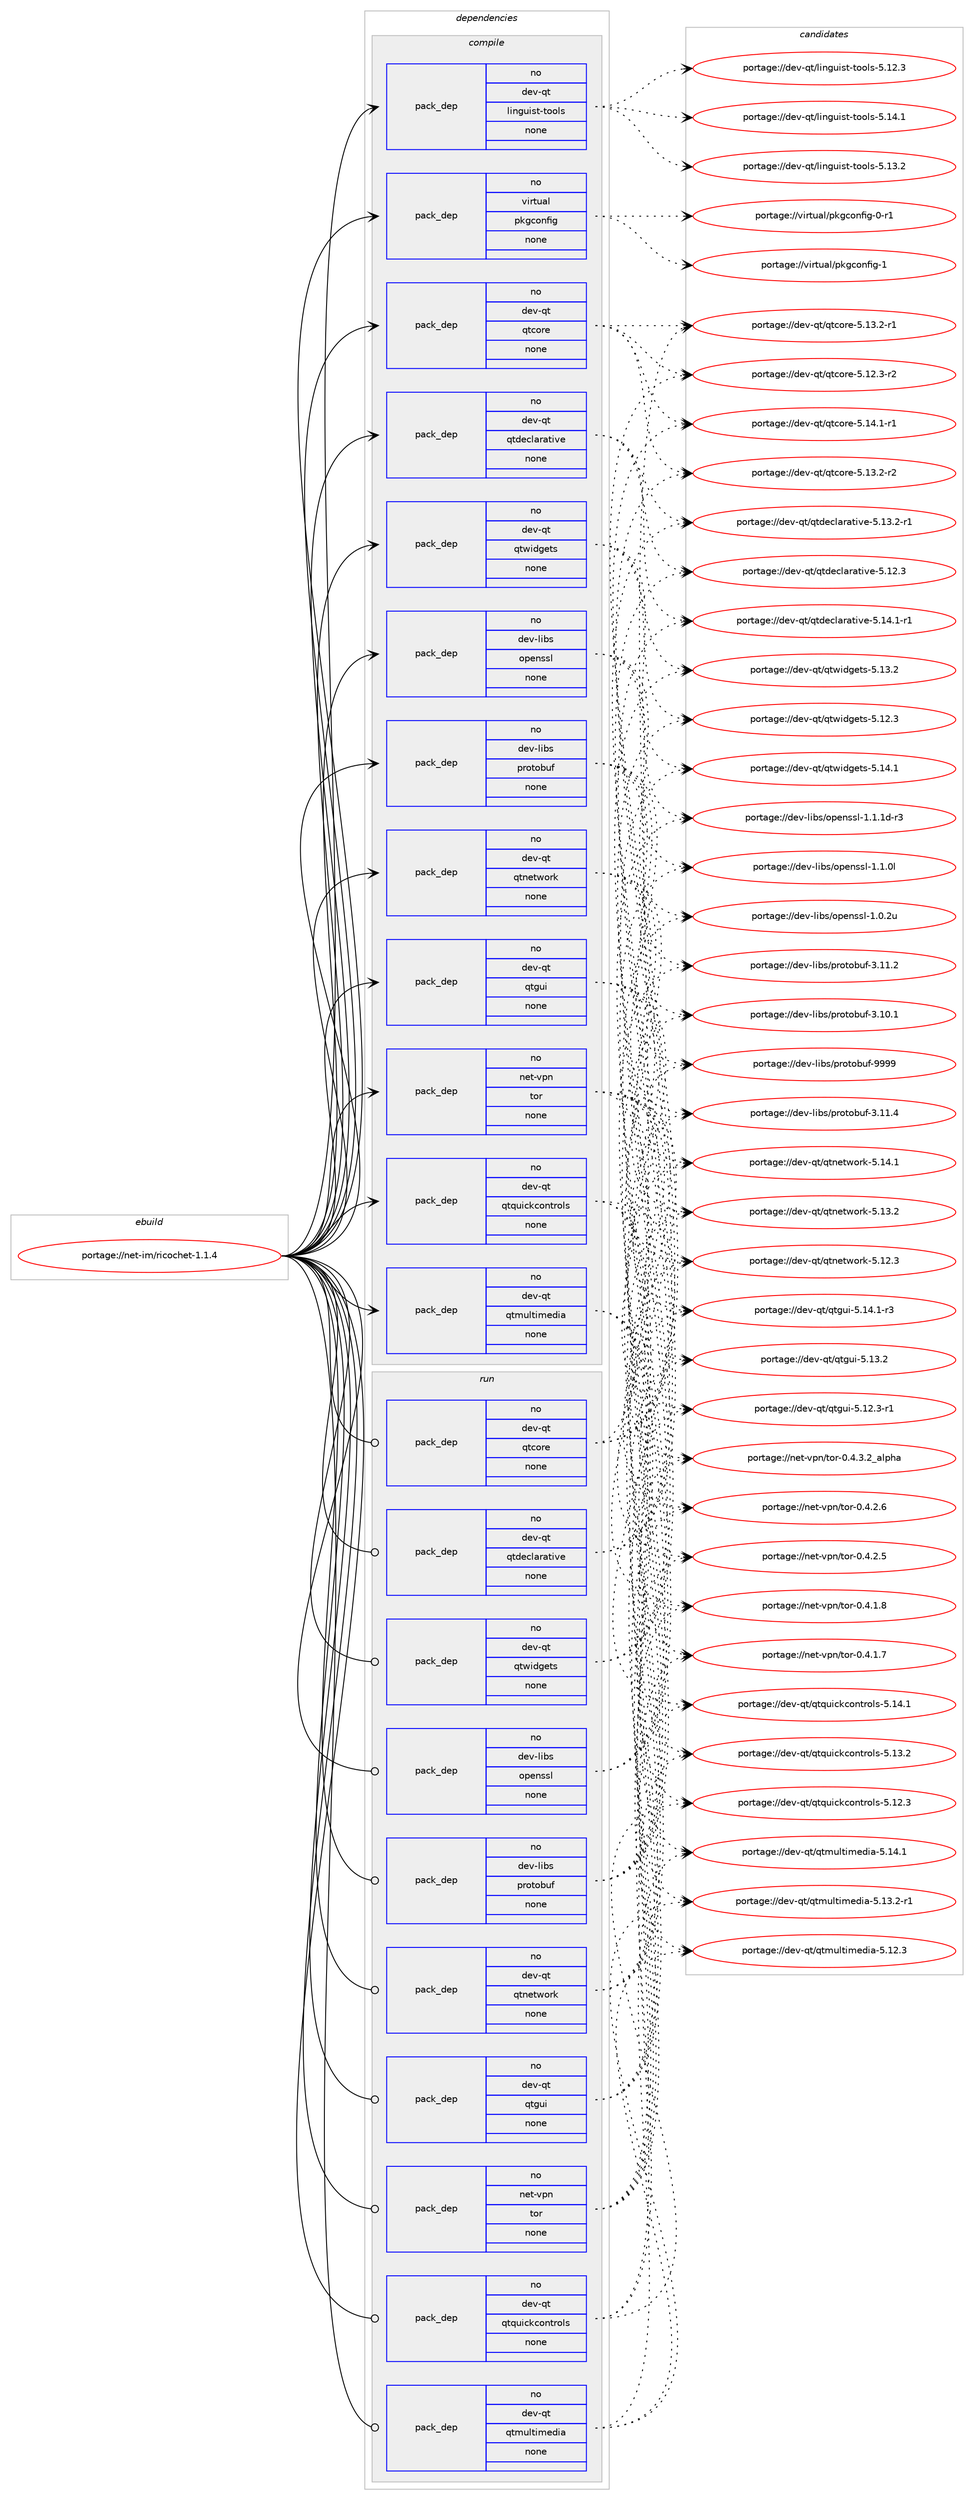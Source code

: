 digraph prolog {

# *************
# Graph options
# *************

newrank=true;
concentrate=true;
compound=true;
graph [rankdir=LR,fontname=Helvetica,fontsize=10,ranksep=1.5];#, ranksep=2.5, nodesep=0.2];
edge  [arrowhead=vee];
node  [fontname=Helvetica,fontsize=10];

# **********
# The ebuild
# **********

subgraph cluster_leftcol {
color=gray;
rank=same;
label=<<i>ebuild</i>>;
id [label="portage://net-im/ricochet-1.1.4", color=red, width=4, href="../net-im/ricochet-1.1.4.svg"];
}

# ****************
# The dependencies
# ****************

subgraph cluster_midcol {
color=gray;
label=<<i>dependencies</i>>;
subgraph cluster_compile {
fillcolor="#eeeeee";
style=filled;
label=<<i>compile</i>>;
subgraph pack47467 {
dependency60817 [label=<<TABLE BORDER="0" CELLBORDER="1" CELLSPACING="0" CELLPADDING="4" WIDTH="220"><TR><TD ROWSPAN="6" CELLPADDING="30">pack_dep</TD></TR><TR><TD WIDTH="110">no</TD></TR><TR><TD>dev-libs</TD></TR><TR><TD>openssl</TD></TR><TR><TD>none</TD></TR><TR><TD></TD></TR></TABLE>>, shape=none, color=blue];
}
id:e -> dependency60817:w [weight=20,style="solid",arrowhead="vee"];
subgraph pack47468 {
dependency60818 [label=<<TABLE BORDER="0" CELLBORDER="1" CELLSPACING="0" CELLPADDING="4" WIDTH="220"><TR><TD ROWSPAN="6" CELLPADDING="30">pack_dep</TD></TR><TR><TD WIDTH="110">no</TD></TR><TR><TD>dev-libs</TD></TR><TR><TD>protobuf</TD></TR><TR><TD>none</TD></TR><TR><TD></TD></TR></TABLE>>, shape=none, color=blue];
}
id:e -> dependency60818:w [weight=20,style="solid",arrowhead="vee"];
subgraph pack47469 {
dependency60819 [label=<<TABLE BORDER="0" CELLBORDER="1" CELLSPACING="0" CELLPADDING="4" WIDTH="220"><TR><TD ROWSPAN="6" CELLPADDING="30">pack_dep</TD></TR><TR><TD WIDTH="110">no</TD></TR><TR><TD>dev-qt</TD></TR><TR><TD>linguist-tools</TD></TR><TR><TD>none</TD></TR><TR><TD></TD></TR></TABLE>>, shape=none, color=blue];
}
id:e -> dependency60819:w [weight=20,style="solid",arrowhead="vee"];
subgraph pack47470 {
dependency60820 [label=<<TABLE BORDER="0" CELLBORDER="1" CELLSPACING="0" CELLPADDING="4" WIDTH="220"><TR><TD ROWSPAN="6" CELLPADDING="30">pack_dep</TD></TR><TR><TD WIDTH="110">no</TD></TR><TR><TD>dev-qt</TD></TR><TR><TD>qtcore</TD></TR><TR><TD>none</TD></TR><TR><TD></TD></TR></TABLE>>, shape=none, color=blue];
}
id:e -> dependency60820:w [weight=20,style="solid",arrowhead="vee"];
subgraph pack47471 {
dependency60821 [label=<<TABLE BORDER="0" CELLBORDER="1" CELLSPACING="0" CELLPADDING="4" WIDTH="220"><TR><TD ROWSPAN="6" CELLPADDING="30">pack_dep</TD></TR><TR><TD WIDTH="110">no</TD></TR><TR><TD>dev-qt</TD></TR><TR><TD>qtdeclarative</TD></TR><TR><TD>none</TD></TR><TR><TD></TD></TR></TABLE>>, shape=none, color=blue];
}
id:e -> dependency60821:w [weight=20,style="solid",arrowhead="vee"];
subgraph pack47472 {
dependency60822 [label=<<TABLE BORDER="0" CELLBORDER="1" CELLSPACING="0" CELLPADDING="4" WIDTH="220"><TR><TD ROWSPAN="6" CELLPADDING="30">pack_dep</TD></TR><TR><TD WIDTH="110">no</TD></TR><TR><TD>dev-qt</TD></TR><TR><TD>qtgui</TD></TR><TR><TD>none</TD></TR><TR><TD></TD></TR></TABLE>>, shape=none, color=blue];
}
id:e -> dependency60822:w [weight=20,style="solid",arrowhead="vee"];
subgraph pack47473 {
dependency60823 [label=<<TABLE BORDER="0" CELLBORDER="1" CELLSPACING="0" CELLPADDING="4" WIDTH="220"><TR><TD ROWSPAN="6" CELLPADDING="30">pack_dep</TD></TR><TR><TD WIDTH="110">no</TD></TR><TR><TD>dev-qt</TD></TR><TR><TD>qtmultimedia</TD></TR><TR><TD>none</TD></TR><TR><TD></TD></TR></TABLE>>, shape=none, color=blue];
}
id:e -> dependency60823:w [weight=20,style="solid",arrowhead="vee"];
subgraph pack47474 {
dependency60824 [label=<<TABLE BORDER="0" CELLBORDER="1" CELLSPACING="0" CELLPADDING="4" WIDTH="220"><TR><TD ROWSPAN="6" CELLPADDING="30">pack_dep</TD></TR><TR><TD WIDTH="110">no</TD></TR><TR><TD>dev-qt</TD></TR><TR><TD>qtnetwork</TD></TR><TR><TD>none</TD></TR><TR><TD></TD></TR></TABLE>>, shape=none, color=blue];
}
id:e -> dependency60824:w [weight=20,style="solid",arrowhead="vee"];
subgraph pack47475 {
dependency60825 [label=<<TABLE BORDER="0" CELLBORDER="1" CELLSPACING="0" CELLPADDING="4" WIDTH="220"><TR><TD ROWSPAN="6" CELLPADDING="30">pack_dep</TD></TR><TR><TD WIDTH="110">no</TD></TR><TR><TD>dev-qt</TD></TR><TR><TD>qtquickcontrols</TD></TR><TR><TD>none</TD></TR><TR><TD></TD></TR></TABLE>>, shape=none, color=blue];
}
id:e -> dependency60825:w [weight=20,style="solid",arrowhead="vee"];
subgraph pack47476 {
dependency60826 [label=<<TABLE BORDER="0" CELLBORDER="1" CELLSPACING="0" CELLPADDING="4" WIDTH="220"><TR><TD ROWSPAN="6" CELLPADDING="30">pack_dep</TD></TR><TR><TD WIDTH="110">no</TD></TR><TR><TD>dev-qt</TD></TR><TR><TD>qtwidgets</TD></TR><TR><TD>none</TD></TR><TR><TD></TD></TR></TABLE>>, shape=none, color=blue];
}
id:e -> dependency60826:w [weight=20,style="solid",arrowhead="vee"];
subgraph pack47477 {
dependency60827 [label=<<TABLE BORDER="0" CELLBORDER="1" CELLSPACING="0" CELLPADDING="4" WIDTH="220"><TR><TD ROWSPAN="6" CELLPADDING="30">pack_dep</TD></TR><TR><TD WIDTH="110">no</TD></TR><TR><TD>net-vpn</TD></TR><TR><TD>tor</TD></TR><TR><TD>none</TD></TR><TR><TD></TD></TR></TABLE>>, shape=none, color=blue];
}
id:e -> dependency60827:w [weight=20,style="solid",arrowhead="vee"];
subgraph pack47478 {
dependency60828 [label=<<TABLE BORDER="0" CELLBORDER="1" CELLSPACING="0" CELLPADDING="4" WIDTH="220"><TR><TD ROWSPAN="6" CELLPADDING="30">pack_dep</TD></TR><TR><TD WIDTH="110">no</TD></TR><TR><TD>virtual</TD></TR><TR><TD>pkgconfig</TD></TR><TR><TD>none</TD></TR><TR><TD></TD></TR></TABLE>>, shape=none, color=blue];
}
id:e -> dependency60828:w [weight=20,style="solid",arrowhead="vee"];
}
subgraph cluster_compileandrun {
fillcolor="#eeeeee";
style=filled;
label=<<i>compile and run</i>>;
}
subgraph cluster_run {
fillcolor="#eeeeee";
style=filled;
label=<<i>run</i>>;
subgraph pack47479 {
dependency60829 [label=<<TABLE BORDER="0" CELLBORDER="1" CELLSPACING="0" CELLPADDING="4" WIDTH="220"><TR><TD ROWSPAN="6" CELLPADDING="30">pack_dep</TD></TR><TR><TD WIDTH="110">no</TD></TR><TR><TD>dev-libs</TD></TR><TR><TD>openssl</TD></TR><TR><TD>none</TD></TR><TR><TD></TD></TR></TABLE>>, shape=none, color=blue];
}
id:e -> dependency60829:w [weight=20,style="solid",arrowhead="odot"];
subgraph pack47480 {
dependency60830 [label=<<TABLE BORDER="0" CELLBORDER="1" CELLSPACING="0" CELLPADDING="4" WIDTH="220"><TR><TD ROWSPAN="6" CELLPADDING="30">pack_dep</TD></TR><TR><TD WIDTH="110">no</TD></TR><TR><TD>dev-libs</TD></TR><TR><TD>protobuf</TD></TR><TR><TD>none</TD></TR><TR><TD></TD></TR></TABLE>>, shape=none, color=blue];
}
id:e -> dependency60830:w [weight=20,style="solid",arrowhead="odot"];
subgraph pack47481 {
dependency60831 [label=<<TABLE BORDER="0" CELLBORDER="1" CELLSPACING="0" CELLPADDING="4" WIDTH="220"><TR><TD ROWSPAN="6" CELLPADDING="30">pack_dep</TD></TR><TR><TD WIDTH="110">no</TD></TR><TR><TD>dev-qt</TD></TR><TR><TD>qtcore</TD></TR><TR><TD>none</TD></TR><TR><TD></TD></TR></TABLE>>, shape=none, color=blue];
}
id:e -> dependency60831:w [weight=20,style="solid",arrowhead="odot"];
subgraph pack47482 {
dependency60832 [label=<<TABLE BORDER="0" CELLBORDER="1" CELLSPACING="0" CELLPADDING="4" WIDTH="220"><TR><TD ROWSPAN="6" CELLPADDING="30">pack_dep</TD></TR><TR><TD WIDTH="110">no</TD></TR><TR><TD>dev-qt</TD></TR><TR><TD>qtdeclarative</TD></TR><TR><TD>none</TD></TR><TR><TD></TD></TR></TABLE>>, shape=none, color=blue];
}
id:e -> dependency60832:w [weight=20,style="solid",arrowhead="odot"];
subgraph pack47483 {
dependency60833 [label=<<TABLE BORDER="0" CELLBORDER="1" CELLSPACING="0" CELLPADDING="4" WIDTH="220"><TR><TD ROWSPAN="6" CELLPADDING="30">pack_dep</TD></TR><TR><TD WIDTH="110">no</TD></TR><TR><TD>dev-qt</TD></TR><TR><TD>qtgui</TD></TR><TR><TD>none</TD></TR><TR><TD></TD></TR></TABLE>>, shape=none, color=blue];
}
id:e -> dependency60833:w [weight=20,style="solid",arrowhead="odot"];
subgraph pack47484 {
dependency60834 [label=<<TABLE BORDER="0" CELLBORDER="1" CELLSPACING="0" CELLPADDING="4" WIDTH="220"><TR><TD ROWSPAN="6" CELLPADDING="30">pack_dep</TD></TR><TR><TD WIDTH="110">no</TD></TR><TR><TD>dev-qt</TD></TR><TR><TD>qtmultimedia</TD></TR><TR><TD>none</TD></TR><TR><TD></TD></TR></TABLE>>, shape=none, color=blue];
}
id:e -> dependency60834:w [weight=20,style="solid",arrowhead="odot"];
subgraph pack47485 {
dependency60835 [label=<<TABLE BORDER="0" CELLBORDER="1" CELLSPACING="0" CELLPADDING="4" WIDTH="220"><TR><TD ROWSPAN="6" CELLPADDING="30">pack_dep</TD></TR><TR><TD WIDTH="110">no</TD></TR><TR><TD>dev-qt</TD></TR><TR><TD>qtnetwork</TD></TR><TR><TD>none</TD></TR><TR><TD></TD></TR></TABLE>>, shape=none, color=blue];
}
id:e -> dependency60835:w [weight=20,style="solid",arrowhead="odot"];
subgraph pack47486 {
dependency60836 [label=<<TABLE BORDER="0" CELLBORDER="1" CELLSPACING="0" CELLPADDING="4" WIDTH="220"><TR><TD ROWSPAN="6" CELLPADDING="30">pack_dep</TD></TR><TR><TD WIDTH="110">no</TD></TR><TR><TD>dev-qt</TD></TR><TR><TD>qtquickcontrols</TD></TR><TR><TD>none</TD></TR><TR><TD></TD></TR></TABLE>>, shape=none, color=blue];
}
id:e -> dependency60836:w [weight=20,style="solid",arrowhead="odot"];
subgraph pack47487 {
dependency60837 [label=<<TABLE BORDER="0" CELLBORDER="1" CELLSPACING="0" CELLPADDING="4" WIDTH="220"><TR><TD ROWSPAN="6" CELLPADDING="30">pack_dep</TD></TR><TR><TD WIDTH="110">no</TD></TR><TR><TD>dev-qt</TD></TR><TR><TD>qtwidgets</TD></TR><TR><TD>none</TD></TR><TR><TD></TD></TR></TABLE>>, shape=none, color=blue];
}
id:e -> dependency60837:w [weight=20,style="solid",arrowhead="odot"];
subgraph pack47488 {
dependency60838 [label=<<TABLE BORDER="0" CELLBORDER="1" CELLSPACING="0" CELLPADDING="4" WIDTH="220"><TR><TD ROWSPAN="6" CELLPADDING="30">pack_dep</TD></TR><TR><TD WIDTH="110">no</TD></TR><TR><TD>net-vpn</TD></TR><TR><TD>tor</TD></TR><TR><TD>none</TD></TR><TR><TD></TD></TR></TABLE>>, shape=none, color=blue];
}
id:e -> dependency60838:w [weight=20,style="solid",arrowhead="odot"];
}
}

# **************
# The candidates
# **************

subgraph cluster_choices {
rank=same;
color=gray;
label=<<i>candidates</i>>;

subgraph choice47467 {
color=black;
nodesep=1;
choice1001011184510810598115471111121011101151151084549464946491004511451 [label="portage://dev-libs/openssl-1.1.1d-r3", color=red, width=4,href="../dev-libs/openssl-1.1.1d-r3.svg"];
choice100101118451081059811547111112101110115115108454946494648108 [label="portage://dev-libs/openssl-1.1.0l", color=red, width=4,href="../dev-libs/openssl-1.1.0l.svg"];
choice100101118451081059811547111112101110115115108454946484650117 [label="portage://dev-libs/openssl-1.0.2u", color=red, width=4,href="../dev-libs/openssl-1.0.2u.svg"];
dependency60817:e -> choice1001011184510810598115471111121011101151151084549464946491004511451:w [style=dotted,weight="100"];
dependency60817:e -> choice100101118451081059811547111112101110115115108454946494648108:w [style=dotted,weight="100"];
dependency60817:e -> choice100101118451081059811547111112101110115115108454946484650117:w [style=dotted,weight="100"];
}
subgraph choice47468 {
color=black;
nodesep=1;
choice100101118451081059811547112114111116111981171024557575757 [label="portage://dev-libs/protobuf-9999", color=red, width=4,href="../dev-libs/protobuf-9999.svg"];
choice1001011184510810598115471121141111161119811710245514649494652 [label="portage://dev-libs/protobuf-3.11.4", color=red, width=4,href="../dev-libs/protobuf-3.11.4.svg"];
choice1001011184510810598115471121141111161119811710245514649494650 [label="portage://dev-libs/protobuf-3.11.2", color=red, width=4,href="../dev-libs/protobuf-3.11.2.svg"];
choice1001011184510810598115471121141111161119811710245514649484649 [label="portage://dev-libs/protobuf-3.10.1", color=red, width=4,href="../dev-libs/protobuf-3.10.1.svg"];
dependency60818:e -> choice100101118451081059811547112114111116111981171024557575757:w [style=dotted,weight="100"];
dependency60818:e -> choice1001011184510810598115471121141111161119811710245514649494652:w [style=dotted,weight="100"];
dependency60818:e -> choice1001011184510810598115471121141111161119811710245514649494650:w [style=dotted,weight="100"];
dependency60818:e -> choice1001011184510810598115471121141111161119811710245514649484649:w [style=dotted,weight="100"];
}
subgraph choice47469 {
color=black;
nodesep=1;
choice10010111845113116471081051101031171051151164511611111110811545534649524649 [label="portage://dev-qt/linguist-tools-5.14.1", color=red, width=4,href="../dev-qt/linguist-tools-5.14.1.svg"];
choice10010111845113116471081051101031171051151164511611111110811545534649514650 [label="portage://dev-qt/linguist-tools-5.13.2", color=red, width=4,href="../dev-qt/linguist-tools-5.13.2.svg"];
choice10010111845113116471081051101031171051151164511611111110811545534649504651 [label="portage://dev-qt/linguist-tools-5.12.3", color=red, width=4,href="../dev-qt/linguist-tools-5.12.3.svg"];
dependency60819:e -> choice10010111845113116471081051101031171051151164511611111110811545534649524649:w [style=dotted,weight="100"];
dependency60819:e -> choice10010111845113116471081051101031171051151164511611111110811545534649514650:w [style=dotted,weight="100"];
dependency60819:e -> choice10010111845113116471081051101031171051151164511611111110811545534649504651:w [style=dotted,weight="100"];
}
subgraph choice47470 {
color=black;
nodesep=1;
choice100101118451131164711311699111114101455346495246494511449 [label="portage://dev-qt/qtcore-5.14.1-r1", color=red, width=4,href="../dev-qt/qtcore-5.14.1-r1.svg"];
choice100101118451131164711311699111114101455346495146504511450 [label="portage://dev-qt/qtcore-5.13.2-r2", color=red, width=4,href="../dev-qt/qtcore-5.13.2-r2.svg"];
choice100101118451131164711311699111114101455346495146504511449 [label="portage://dev-qt/qtcore-5.13.2-r1", color=red, width=4,href="../dev-qt/qtcore-5.13.2-r1.svg"];
choice100101118451131164711311699111114101455346495046514511450 [label="portage://dev-qt/qtcore-5.12.3-r2", color=red, width=4,href="../dev-qt/qtcore-5.12.3-r2.svg"];
dependency60820:e -> choice100101118451131164711311699111114101455346495246494511449:w [style=dotted,weight="100"];
dependency60820:e -> choice100101118451131164711311699111114101455346495146504511450:w [style=dotted,weight="100"];
dependency60820:e -> choice100101118451131164711311699111114101455346495146504511449:w [style=dotted,weight="100"];
dependency60820:e -> choice100101118451131164711311699111114101455346495046514511450:w [style=dotted,weight="100"];
}
subgraph choice47471 {
color=black;
nodesep=1;
choice1001011184511311647113116100101991089711497116105118101455346495246494511449 [label="portage://dev-qt/qtdeclarative-5.14.1-r1", color=red, width=4,href="../dev-qt/qtdeclarative-5.14.1-r1.svg"];
choice1001011184511311647113116100101991089711497116105118101455346495146504511449 [label="portage://dev-qt/qtdeclarative-5.13.2-r1", color=red, width=4,href="../dev-qt/qtdeclarative-5.13.2-r1.svg"];
choice100101118451131164711311610010199108971149711610511810145534649504651 [label="portage://dev-qt/qtdeclarative-5.12.3", color=red, width=4,href="../dev-qt/qtdeclarative-5.12.3.svg"];
dependency60821:e -> choice1001011184511311647113116100101991089711497116105118101455346495246494511449:w [style=dotted,weight="100"];
dependency60821:e -> choice1001011184511311647113116100101991089711497116105118101455346495146504511449:w [style=dotted,weight="100"];
dependency60821:e -> choice100101118451131164711311610010199108971149711610511810145534649504651:w [style=dotted,weight="100"];
}
subgraph choice47472 {
color=black;
nodesep=1;
choice1001011184511311647113116103117105455346495246494511451 [label="portage://dev-qt/qtgui-5.14.1-r3", color=red, width=4,href="../dev-qt/qtgui-5.14.1-r3.svg"];
choice100101118451131164711311610311710545534649514650 [label="portage://dev-qt/qtgui-5.13.2", color=red, width=4,href="../dev-qt/qtgui-5.13.2.svg"];
choice1001011184511311647113116103117105455346495046514511449 [label="portage://dev-qt/qtgui-5.12.3-r1", color=red, width=4,href="../dev-qt/qtgui-5.12.3-r1.svg"];
dependency60822:e -> choice1001011184511311647113116103117105455346495246494511451:w [style=dotted,weight="100"];
dependency60822:e -> choice100101118451131164711311610311710545534649514650:w [style=dotted,weight="100"];
dependency60822:e -> choice1001011184511311647113116103117105455346495046514511449:w [style=dotted,weight="100"];
}
subgraph choice47473 {
color=black;
nodesep=1;
choice10010111845113116471131161091171081161051091011001059745534649524649 [label="portage://dev-qt/qtmultimedia-5.14.1", color=red, width=4,href="../dev-qt/qtmultimedia-5.14.1.svg"];
choice100101118451131164711311610911710811610510910110010597455346495146504511449 [label="portage://dev-qt/qtmultimedia-5.13.2-r1", color=red, width=4,href="../dev-qt/qtmultimedia-5.13.2-r1.svg"];
choice10010111845113116471131161091171081161051091011001059745534649504651 [label="portage://dev-qt/qtmultimedia-5.12.3", color=red, width=4,href="../dev-qt/qtmultimedia-5.12.3.svg"];
dependency60823:e -> choice10010111845113116471131161091171081161051091011001059745534649524649:w [style=dotted,weight="100"];
dependency60823:e -> choice100101118451131164711311610911710811610510910110010597455346495146504511449:w [style=dotted,weight="100"];
dependency60823:e -> choice10010111845113116471131161091171081161051091011001059745534649504651:w [style=dotted,weight="100"];
}
subgraph choice47474 {
color=black;
nodesep=1;
choice100101118451131164711311611010111611911111410745534649524649 [label="portage://dev-qt/qtnetwork-5.14.1", color=red, width=4,href="../dev-qt/qtnetwork-5.14.1.svg"];
choice100101118451131164711311611010111611911111410745534649514650 [label="portage://dev-qt/qtnetwork-5.13.2", color=red, width=4,href="../dev-qt/qtnetwork-5.13.2.svg"];
choice100101118451131164711311611010111611911111410745534649504651 [label="portage://dev-qt/qtnetwork-5.12.3", color=red, width=4,href="../dev-qt/qtnetwork-5.12.3.svg"];
dependency60824:e -> choice100101118451131164711311611010111611911111410745534649524649:w [style=dotted,weight="100"];
dependency60824:e -> choice100101118451131164711311611010111611911111410745534649514650:w [style=dotted,weight="100"];
dependency60824:e -> choice100101118451131164711311611010111611911111410745534649504651:w [style=dotted,weight="100"];
}
subgraph choice47475 {
color=black;
nodesep=1;
choice1001011184511311647113116113117105991079911111011611411110811545534649524649 [label="portage://dev-qt/qtquickcontrols-5.14.1", color=red, width=4,href="../dev-qt/qtquickcontrols-5.14.1.svg"];
choice1001011184511311647113116113117105991079911111011611411110811545534649514650 [label="portage://dev-qt/qtquickcontrols-5.13.2", color=red, width=4,href="../dev-qt/qtquickcontrols-5.13.2.svg"];
choice1001011184511311647113116113117105991079911111011611411110811545534649504651 [label="portage://dev-qt/qtquickcontrols-5.12.3", color=red, width=4,href="../dev-qt/qtquickcontrols-5.12.3.svg"];
dependency60825:e -> choice1001011184511311647113116113117105991079911111011611411110811545534649524649:w [style=dotted,weight="100"];
dependency60825:e -> choice1001011184511311647113116113117105991079911111011611411110811545534649514650:w [style=dotted,weight="100"];
dependency60825:e -> choice1001011184511311647113116113117105991079911111011611411110811545534649504651:w [style=dotted,weight="100"];
}
subgraph choice47476 {
color=black;
nodesep=1;
choice100101118451131164711311611910510010310111611545534649524649 [label="portage://dev-qt/qtwidgets-5.14.1", color=red, width=4,href="../dev-qt/qtwidgets-5.14.1.svg"];
choice100101118451131164711311611910510010310111611545534649514650 [label="portage://dev-qt/qtwidgets-5.13.2", color=red, width=4,href="../dev-qt/qtwidgets-5.13.2.svg"];
choice100101118451131164711311611910510010310111611545534649504651 [label="portage://dev-qt/qtwidgets-5.12.3", color=red, width=4,href="../dev-qt/qtwidgets-5.12.3.svg"];
dependency60826:e -> choice100101118451131164711311611910510010310111611545534649524649:w [style=dotted,weight="100"];
dependency60826:e -> choice100101118451131164711311611910510010310111611545534649514650:w [style=dotted,weight="100"];
dependency60826:e -> choice100101118451131164711311611910510010310111611545534649504651:w [style=dotted,weight="100"];
}
subgraph choice47477 {
color=black;
nodesep=1;
choice11010111645118112110471161111144548465246514650959710811210497 [label="portage://net-vpn/tor-0.4.3.2_alpha", color=red, width=4,href="../net-vpn/tor-0.4.3.2_alpha.svg"];
choice11010111645118112110471161111144548465246504654 [label="portage://net-vpn/tor-0.4.2.6", color=red, width=4,href="../net-vpn/tor-0.4.2.6.svg"];
choice11010111645118112110471161111144548465246504653 [label="portage://net-vpn/tor-0.4.2.5", color=red, width=4,href="../net-vpn/tor-0.4.2.5.svg"];
choice11010111645118112110471161111144548465246494656 [label="portage://net-vpn/tor-0.4.1.8", color=red, width=4,href="../net-vpn/tor-0.4.1.8.svg"];
choice11010111645118112110471161111144548465246494655 [label="portage://net-vpn/tor-0.4.1.7", color=red, width=4,href="../net-vpn/tor-0.4.1.7.svg"];
dependency60827:e -> choice11010111645118112110471161111144548465246514650959710811210497:w [style=dotted,weight="100"];
dependency60827:e -> choice11010111645118112110471161111144548465246504654:w [style=dotted,weight="100"];
dependency60827:e -> choice11010111645118112110471161111144548465246504653:w [style=dotted,weight="100"];
dependency60827:e -> choice11010111645118112110471161111144548465246494656:w [style=dotted,weight="100"];
dependency60827:e -> choice11010111645118112110471161111144548465246494655:w [style=dotted,weight="100"];
}
subgraph choice47478 {
color=black;
nodesep=1;
choice1181051141161179710847112107103991111101021051034549 [label="portage://virtual/pkgconfig-1", color=red, width=4,href="../virtual/pkgconfig-1.svg"];
choice11810511411611797108471121071039911111010210510345484511449 [label="portage://virtual/pkgconfig-0-r1", color=red, width=4,href="../virtual/pkgconfig-0-r1.svg"];
dependency60828:e -> choice1181051141161179710847112107103991111101021051034549:w [style=dotted,weight="100"];
dependency60828:e -> choice11810511411611797108471121071039911111010210510345484511449:w [style=dotted,weight="100"];
}
subgraph choice47479 {
color=black;
nodesep=1;
choice1001011184510810598115471111121011101151151084549464946491004511451 [label="portage://dev-libs/openssl-1.1.1d-r3", color=red, width=4,href="../dev-libs/openssl-1.1.1d-r3.svg"];
choice100101118451081059811547111112101110115115108454946494648108 [label="portage://dev-libs/openssl-1.1.0l", color=red, width=4,href="../dev-libs/openssl-1.1.0l.svg"];
choice100101118451081059811547111112101110115115108454946484650117 [label="portage://dev-libs/openssl-1.0.2u", color=red, width=4,href="../dev-libs/openssl-1.0.2u.svg"];
dependency60829:e -> choice1001011184510810598115471111121011101151151084549464946491004511451:w [style=dotted,weight="100"];
dependency60829:e -> choice100101118451081059811547111112101110115115108454946494648108:w [style=dotted,weight="100"];
dependency60829:e -> choice100101118451081059811547111112101110115115108454946484650117:w [style=dotted,weight="100"];
}
subgraph choice47480 {
color=black;
nodesep=1;
choice100101118451081059811547112114111116111981171024557575757 [label="portage://dev-libs/protobuf-9999", color=red, width=4,href="../dev-libs/protobuf-9999.svg"];
choice1001011184510810598115471121141111161119811710245514649494652 [label="portage://dev-libs/protobuf-3.11.4", color=red, width=4,href="../dev-libs/protobuf-3.11.4.svg"];
choice1001011184510810598115471121141111161119811710245514649494650 [label="portage://dev-libs/protobuf-3.11.2", color=red, width=4,href="../dev-libs/protobuf-3.11.2.svg"];
choice1001011184510810598115471121141111161119811710245514649484649 [label="portage://dev-libs/protobuf-3.10.1", color=red, width=4,href="../dev-libs/protobuf-3.10.1.svg"];
dependency60830:e -> choice100101118451081059811547112114111116111981171024557575757:w [style=dotted,weight="100"];
dependency60830:e -> choice1001011184510810598115471121141111161119811710245514649494652:w [style=dotted,weight="100"];
dependency60830:e -> choice1001011184510810598115471121141111161119811710245514649494650:w [style=dotted,weight="100"];
dependency60830:e -> choice1001011184510810598115471121141111161119811710245514649484649:w [style=dotted,weight="100"];
}
subgraph choice47481 {
color=black;
nodesep=1;
choice100101118451131164711311699111114101455346495246494511449 [label="portage://dev-qt/qtcore-5.14.1-r1", color=red, width=4,href="../dev-qt/qtcore-5.14.1-r1.svg"];
choice100101118451131164711311699111114101455346495146504511450 [label="portage://dev-qt/qtcore-5.13.2-r2", color=red, width=4,href="../dev-qt/qtcore-5.13.2-r2.svg"];
choice100101118451131164711311699111114101455346495146504511449 [label="portage://dev-qt/qtcore-5.13.2-r1", color=red, width=4,href="../dev-qt/qtcore-5.13.2-r1.svg"];
choice100101118451131164711311699111114101455346495046514511450 [label="portage://dev-qt/qtcore-5.12.3-r2", color=red, width=4,href="../dev-qt/qtcore-5.12.3-r2.svg"];
dependency60831:e -> choice100101118451131164711311699111114101455346495246494511449:w [style=dotted,weight="100"];
dependency60831:e -> choice100101118451131164711311699111114101455346495146504511450:w [style=dotted,weight="100"];
dependency60831:e -> choice100101118451131164711311699111114101455346495146504511449:w [style=dotted,weight="100"];
dependency60831:e -> choice100101118451131164711311699111114101455346495046514511450:w [style=dotted,weight="100"];
}
subgraph choice47482 {
color=black;
nodesep=1;
choice1001011184511311647113116100101991089711497116105118101455346495246494511449 [label="portage://dev-qt/qtdeclarative-5.14.1-r1", color=red, width=4,href="../dev-qt/qtdeclarative-5.14.1-r1.svg"];
choice1001011184511311647113116100101991089711497116105118101455346495146504511449 [label="portage://dev-qt/qtdeclarative-5.13.2-r1", color=red, width=4,href="../dev-qt/qtdeclarative-5.13.2-r1.svg"];
choice100101118451131164711311610010199108971149711610511810145534649504651 [label="portage://dev-qt/qtdeclarative-5.12.3", color=red, width=4,href="../dev-qt/qtdeclarative-5.12.3.svg"];
dependency60832:e -> choice1001011184511311647113116100101991089711497116105118101455346495246494511449:w [style=dotted,weight="100"];
dependency60832:e -> choice1001011184511311647113116100101991089711497116105118101455346495146504511449:w [style=dotted,weight="100"];
dependency60832:e -> choice100101118451131164711311610010199108971149711610511810145534649504651:w [style=dotted,weight="100"];
}
subgraph choice47483 {
color=black;
nodesep=1;
choice1001011184511311647113116103117105455346495246494511451 [label="portage://dev-qt/qtgui-5.14.1-r3", color=red, width=4,href="../dev-qt/qtgui-5.14.1-r3.svg"];
choice100101118451131164711311610311710545534649514650 [label="portage://dev-qt/qtgui-5.13.2", color=red, width=4,href="../dev-qt/qtgui-5.13.2.svg"];
choice1001011184511311647113116103117105455346495046514511449 [label="portage://dev-qt/qtgui-5.12.3-r1", color=red, width=4,href="../dev-qt/qtgui-5.12.3-r1.svg"];
dependency60833:e -> choice1001011184511311647113116103117105455346495246494511451:w [style=dotted,weight="100"];
dependency60833:e -> choice100101118451131164711311610311710545534649514650:w [style=dotted,weight="100"];
dependency60833:e -> choice1001011184511311647113116103117105455346495046514511449:w [style=dotted,weight="100"];
}
subgraph choice47484 {
color=black;
nodesep=1;
choice10010111845113116471131161091171081161051091011001059745534649524649 [label="portage://dev-qt/qtmultimedia-5.14.1", color=red, width=4,href="../dev-qt/qtmultimedia-5.14.1.svg"];
choice100101118451131164711311610911710811610510910110010597455346495146504511449 [label="portage://dev-qt/qtmultimedia-5.13.2-r1", color=red, width=4,href="../dev-qt/qtmultimedia-5.13.2-r1.svg"];
choice10010111845113116471131161091171081161051091011001059745534649504651 [label="portage://dev-qt/qtmultimedia-5.12.3", color=red, width=4,href="../dev-qt/qtmultimedia-5.12.3.svg"];
dependency60834:e -> choice10010111845113116471131161091171081161051091011001059745534649524649:w [style=dotted,weight="100"];
dependency60834:e -> choice100101118451131164711311610911710811610510910110010597455346495146504511449:w [style=dotted,weight="100"];
dependency60834:e -> choice10010111845113116471131161091171081161051091011001059745534649504651:w [style=dotted,weight="100"];
}
subgraph choice47485 {
color=black;
nodesep=1;
choice100101118451131164711311611010111611911111410745534649524649 [label="portage://dev-qt/qtnetwork-5.14.1", color=red, width=4,href="../dev-qt/qtnetwork-5.14.1.svg"];
choice100101118451131164711311611010111611911111410745534649514650 [label="portage://dev-qt/qtnetwork-5.13.2", color=red, width=4,href="../dev-qt/qtnetwork-5.13.2.svg"];
choice100101118451131164711311611010111611911111410745534649504651 [label="portage://dev-qt/qtnetwork-5.12.3", color=red, width=4,href="../dev-qt/qtnetwork-5.12.3.svg"];
dependency60835:e -> choice100101118451131164711311611010111611911111410745534649524649:w [style=dotted,weight="100"];
dependency60835:e -> choice100101118451131164711311611010111611911111410745534649514650:w [style=dotted,weight="100"];
dependency60835:e -> choice100101118451131164711311611010111611911111410745534649504651:w [style=dotted,weight="100"];
}
subgraph choice47486 {
color=black;
nodesep=1;
choice1001011184511311647113116113117105991079911111011611411110811545534649524649 [label="portage://dev-qt/qtquickcontrols-5.14.1", color=red, width=4,href="../dev-qt/qtquickcontrols-5.14.1.svg"];
choice1001011184511311647113116113117105991079911111011611411110811545534649514650 [label="portage://dev-qt/qtquickcontrols-5.13.2", color=red, width=4,href="../dev-qt/qtquickcontrols-5.13.2.svg"];
choice1001011184511311647113116113117105991079911111011611411110811545534649504651 [label="portage://dev-qt/qtquickcontrols-5.12.3", color=red, width=4,href="../dev-qt/qtquickcontrols-5.12.3.svg"];
dependency60836:e -> choice1001011184511311647113116113117105991079911111011611411110811545534649524649:w [style=dotted,weight="100"];
dependency60836:e -> choice1001011184511311647113116113117105991079911111011611411110811545534649514650:w [style=dotted,weight="100"];
dependency60836:e -> choice1001011184511311647113116113117105991079911111011611411110811545534649504651:w [style=dotted,weight="100"];
}
subgraph choice47487 {
color=black;
nodesep=1;
choice100101118451131164711311611910510010310111611545534649524649 [label="portage://dev-qt/qtwidgets-5.14.1", color=red, width=4,href="../dev-qt/qtwidgets-5.14.1.svg"];
choice100101118451131164711311611910510010310111611545534649514650 [label="portage://dev-qt/qtwidgets-5.13.2", color=red, width=4,href="../dev-qt/qtwidgets-5.13.2.svg"];
choice100101118451131164711311611910510010310111611545534649504651 [label="portage://dev-qt/qtwidgets-5.12.3", color=red, width=4,href="../dev-qt/qtwidgets-5.12.3.svg"];
dependency60837:e -> choice100101118451131164711311611910510010310111611545534649524649:w [style=dotted,weight="100"];
dependency60837:e -> choice100101118451131164711311611910510010310111611545534649514650:w [style=dotted,weight="100"];
dependency60837:e -> choice100101118451131164711311611910510010310111611545534649504651:w [style=dotted,weight="100"];
}
subgraph choice47488 {
color=black;
nodesep=1;
choice11010111645118112110471161111144548465246514650959710811210497 [label="portage://net-vpn/tor-0.4.3.2_alpha", color=red, width=4,href="../net-vpn/tor-0.4.3.2_alpha.svg"];
choice11010111645118112110471161111144548465246504654 [label="portage://net-vpn/tor-0.4.2.6", color=red, width=4,href="../net-vpn/tor-0.4.2.6.svg"];
choice11010111645118112110471161111144548465246504653 [label="portage://net-vpn/tor-0.4.2.5", color=red, width=4,href="../net-vpn/tor-0.4.2.5.svg"];
choice11010111645118112110471161111144548465246494656 [label="portage://net-vpn/tor-0.4.1.8", color=red, width=4,href="../net-vpn/tor-0.4.1.8.svg"];
choice11010111645118112110471161111144548465246494655 [label="portage://net-vpn/tor-0.4.1.7", color=red, width=4,href="../net-vpn/tor-0.4.1.7.svg"];
dependency60838:e -> choice11010111645118112110471161111144548465246514650959710811210497:w [style=dotted,weight="100"];
dependency60838:e -> choice11010111645118112110471161111144548465246504654:w [style=dotted,weight="100"];
dependency60838:e -> choice11010111645118112110471161111144548465246504653:w [style=dotted,weight="100"];
dependency60838:e -> choice11010111645118112110471161111144548465246494656:w [style=dotted,weight="100"];
dependency60838:e -> choice11010111645118112110471161111144548465246494655:w [style=dotted,weight="100"];
}
}

}
